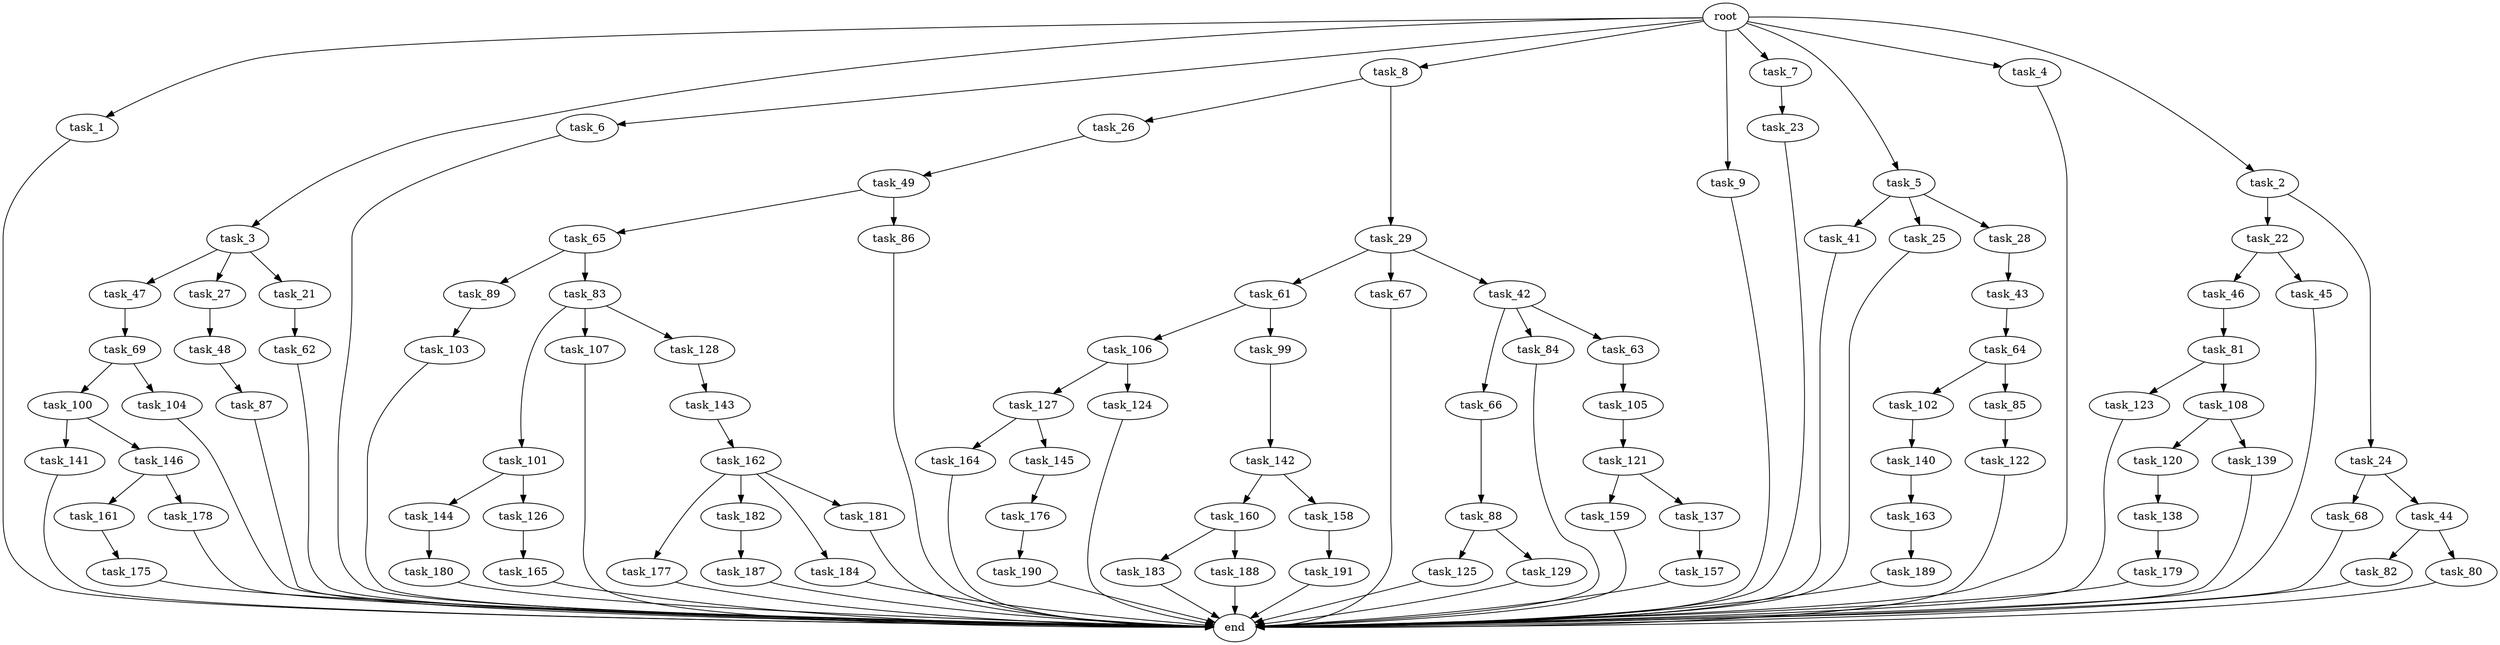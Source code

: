 digraph G {
  task_100 [size="34359738368.000000"];
  task_180 [size="137438953472.000000"];
  task_101 [size="420906795008.000000"];
  task_47 [size="214748364800.000000"];
  task_62 [size="309237645312.000000"];
  task_157 [size="137438953472.000000"];
  task_41 [size="137438953472.000000"];
  task_106 [size="549755813888.000000"];
  task_177 [size="695784701952.000000"];
  task_22 [size="549755813888.000000"];
  task_102 [size="549755813888.000000"];
  task_165 [size="137438953472.000000"];
  task_159 [size="309237645312.000000"];
  task_123 [size="137438953472.000000"];
  task_24 [size="549755813888.000000"];
  end [size="0.000000"];
  task_27 [size="214748364800.000000"];
  task_164 [size="214748364800.000000"];
  task_104 [size="34359738368.000000"];
  task_138 [size="420906795008.000000"];
  task_143 [size="549755813888.000000"];
  task_122 [size="34359738368.000000"];
  task_1 [size="1024.000000"];
  task_66 [size="695784701952.000000"];
  task_61 [size="549755813888.000000"];
  task_3 [size="1024.000000"];
  task_6 [size="1024.000000"];
  task_161 [size="695784701952.000000"];
  task_85 [size="549755813888.000000"];
  task_160 [size="858993459200.000000"];
  task_26 [size="549755813888.000000"];
  task_8 [size="1024.000000"];
  task_141 [size="34359738368.000000"];
  task_25 [size="137438953472.000000"];
  task_145 [size="214748364800.000000"];
  task_46 [size="549755813888.000000"];
  task_183 [size="549755813888.000000"];
  task_188 [size="549755813888.000000"];
  task_162 [size="309237645312.000000"];
  task_146 [size="34359738368.000000"];
  task_9 [size="1024.000000"];
  task_68 [size="549755813888.000000"];
  task_175 [size="34359738368.000000"];
  task_67 [size="549755813888.000000"];
  task_29 [size="549755813888.000000"];
  task_182 [size="695784701952.000000"];
  task_176 [size="858993459200.000000"];
  task_179 [size="549755813888.000000"];
  task_82 [size="309237645312.000000"];
  task_89 [size="549755813888.000000"];
  task_64 [size="77309411328.000000"];
  task_65 [size="549755813888.000000"];
  task_144 [size="34359738368.000000"];
  task_191 [size="34359738368.000000"];
  task_108 [size="137438953472.000000"];
  task_99 [size="549755813888.000000"];
  task_120 [size="214748364800.000000"];
  task_42 [size="549755813888.000000"];
  task_69 [size="858993459200.000000"];
  task_139 [size="214748364800.000000"];
  task_121 [size="309237645312.000000"];
  task_28 [size="137438953472.000000"];
  task_84 [size="695784701952.000000"];
  task_125 [size="695784701952.000000"];
  task_137 [size="309237645312.000000"];
  task_21 [size="214748364800.000000"];
  task_189 [size="77309411328.000000"];
  task_129 [size="695784701952.000000"];
  task_158 [size="858993459200.000000"];
  task_187 [size="309237645312.000000"];
  task_107 [size="420906795008.000000"];
  task_88 [size="549755813888.000000"];
  task_48 [size="34359738368.000000"];
  task_184 [size="695784701952.000000"];
  task_126 [size="34359738368.000000"];
  task_7 [size="1024.000000"];
  task_103 [size="137438953472.000000"];
  task_45 [size="549755813888.000000"];
  task_81 [size="137438953472.000000"];
  task_5 [size="1024.000000"];
  task_128 [size="420906795008.000000"];
  root [size="0.000000"];
  task_49 [size="695784701952.000000"];
  task_127 [size="420906795008.000000"];
  task_124 [size="420906795008.000000"];
  task_23 [size="858993459200.000000"];
  task_44 [size="549755813888.000000"];
  task_163 [size="858993459200.000000"];
  task_142 [size="695784701952.000000"];
  task_181 [size="695784701952.000000"];
  task_87 [size="77309411328.000000"];
  task_178 [size="695784701952.000000"];
  task_105 [size="34359738368.000000"];
  task_140 [size="420906795008.000000"];
  task_4 [size="1024.000000"];
  task_83 [size="549755813888.000000"];
  task_63 [size="695784701952.000000"];
  task_190 [size="214748364800.000000"];
  task_86 [size="549755813888.000000"];
  task_2 [size="1024.000000"];
  task_80 [size="309237645312.000000"];
  task_43 [size="34359738368.000000"];

  task_100 -> task_141 [size="33554432.000000"];
  task_100 -> task_146 [size="33554432.000000"];
  task_180 -> end [size="1.000000"];
  task_101 -> task_126 [size="33554432.000000"];
  task_101 -> task_144 [size="33554432.000000"];
  task_47 -> task_69 [size="838860800.000000"];
  task_62 -> end [size="1.000000"];
  task_157 -> end [size="1.000000"];
  task_41 -> end [size="1.000000"];
  task_106 -> task_127 [size="411041792.000000"];
  task_106 -> task_124 [size="411041792.000000"];
  task_177 -> end [size="1.000000"];
  task_22 -> task_45 [size="536870912.000000"];
  task_22 -> task_46 [size="536870912.000000"];
  task_102 -> task_140 [size="411041792.000000"];
  task_165 -> end [size="1.000000"];
  task_159 -> end [size="1.000000"];
  task_123 -> end [size="1.000000"];
  task_24 -> task_68 [size="536870912.000000"];
  task_24 -> task_44 [size="536870912.000000"];
  task_27 -> task_48 [size="33554432.000000"];
  task_164 -> end [size="1.000000"];
  task_104 -> end [size="1.000000"];
  task_138 -> task_179 [size="536870912.000000"];
  task_143 -> task_162 [size="301989888.000000"];
  task_122 -> end [size="1.000000"];
  task_1 -> end [size="1.000000"];
  task_66 -> task_88 [size="536870912.000000"];
  task_61 -> task_99 [size="536870912.000000"];
  task_61 -> task_106 [size="536870912.000000"];
  task_3 -> task_27 [size="209715200.000000"];
  task_3 -> task_21 [size="209715200.000000"];
  task_3 -> task_47 [size="209715200.000000"];
  task_6 -> end [size="1.000000"];
  task_161 -> task_175 [size="33554432.000000"];
  task_85 -> task_122 [size="33554432.000000"];
  task_160 -> task_183 [size="536870912.000000"];
  task_160 -> task_188 [size="536870912.000000"];
  task_26 -> task_49 [size="679477248.000000"];
  task_8 -> task_26 [size="536870912.000000"];
  task_8 -> task_29 [size="536870912.000000"];
  task_141 -> end [size="1.000000"];
  task_25 -> end [size="1.000000"];
  task_145 -> task_176 [size="838860800.000000"];
  task_46 -> task_81 [size="134217728.000000"];
  task_183 -> end [size="1.000000"];
  task_188 -> end [size="1.000000"];
  task_162 -> task_182 [size="679477248.000000"];
  task_162 -> task_184 [size="679477248.000000"];
  task_162 -> task_177 [size="679477248.000000"];
  task_162 -> task_181 [size="679477248.000000"];
  task_146 -> task_161 [size="679477248.000000"];
  task_146 -> task_178 [size="679477248.000000"];
  task_9 -> end [size="1.000000"];
  task_68 -> end [size="1.000000"];
  task_175 -> end [size="1.000000"];
  task_67 -> end [size="1.000000"];
  task_29 -> task_61 [size="536870912.000000"];
  task_29 -> task_42 [size="536870912.000000"];
  task_29 -> task_67 [size="536870912.000000"];
  task_182 -> task_187 [size="301989888.000000"];
  task_176 -> task_190 [size="209715200.000000"];
  task_179 -> end [size="1.000000"];
  task_82 -> end [size="1.000000"];
  task_89 -> task_103 [size="134217728.000000"];
  task_64 -> task_85 [size="536870912.000000"];
  task_64 -> task_102 [size="536870912.000000"];
  task_65 -> task_83 [size="536870912.000000"];
  task_65 -> task_89 [size="536870912.000000"];
  task_144 -> task_180 [size="134217728.000000"];
  task_191 -> end [size="1.000000"];
  task_108 -> task_139 [size="209715200.000000"];
  task_108 -> task_120 [size="209715200.000000"];
  task_99 -> task_142 [size="679477248.000000"];
  task_120 -> task_138 [size="411041792.000000"];
  task_42 -> task_66 [size="679477248.000000"];
  task_42 -> task_84 [size="679477248.000000"];
  task_42 -> task_63 [size="679477248.000000"];
  task_69 -> task_100 [size="33554432.000000"];
  task_69 -> task_104 [size="33554432.000000"];
  task_139 -> end [size="1.000000"];
  task_121 -> task_137 [size="301989888.000000"];
  task_121 -> task_159 [size="301989888.000000"];
  task_28 -> task_43 [size="33554432.000000"];
  task_84 -> end [size="1.000000"];
  task_125 -> end [size="1.000000"];
  task_137 -> task_157 [size="134217728.000000"];
  task_21 -> task_62 [size="301989888.000000"];
  task_189 -> end [size="1.000000"];
  task_129 -> end [size="1.000000"];
  task_158 -> task_191 [size="33554432.000000"];
  task_187 -> end [size="1.000000"];
  task_107 -> end [size="1.000000"];
  task_88 -> task_129 [size="679477248.000000"];
  task_88 -> task_125 [size="679477248.000000"];
  task_48 -> task_87 [size="75497472.000000"];
  task_184 -> end [size="1.000000"];
  task_126 -> task_165 [size="134217728.000000"];
  task_7 -> task_23 [size="838860800.000000"];
  task_103 -> end [size="1.000000"];
  task_45 -> end [size="1.000000"];
  task_81 -> task_108 [size="134217728.000000"];
  task_81 -> task_123 [size="134217728.000000"];
  task_5 -> task_41 [size="134217728.000000"];
  task_5 -> task_28 [size="134217728.000000"];
  task_5 -> task_25 [size="134217728.000000"];
  task_128 -> task_143 [size="536870912.000000"];
  root -> task_9 [size="1.000000"];
  root -> task_5 [size="1.000000"];
  root -> task_7 [size="1.000000"];
  root -> task_2 [size="1.000000"];
  root -> task_1 [size="1.000000"];
  root -> task_8 [size="1.000000"];
  root -> task_4 [size="1.000000"];
  root -> task_3 [size="1.000000"];
  root -> task_6 [size="1.000000"];
  task_49 -> task_65 [size="536870912.000000"];
  task_49 -> task_86 [size="536870912.000000"];
  task_127 -> task_145 [size="209715200.000000"];
  task_127 -> task_164 [size="209715200.000000"];
  task_124 -> end [size="1.000000"];
  task_23 -> end [size="1.000000"];
  task_44 -> task_82 [size="301989888.000000"];
  task_44 -> task_80 [size="301989888.000000"];
  task_163 -> task_189 [size="75497472.000000"];
  task_142 -> task_158 [size="838860800.000000"];
  task_142 -> task_160 [size="838860800.000000"];
  task_181 -> end [size="1.000000"];
  task_87 -> end [size="1.000000"];
  task_178 -> end [size="1.000000"];
  task_105 -> task_121 [size="301989888.000000"];
  task_140 -> task_163 [size="838860800.000000"];
  task_4 -> end [size="1.000000"];
  task_83 -> task_101 [size="411041792.000000"];
  task_83 -> task_128 [size="411041792.000000"];
  task_83 -> task_107 [size="411041792.000000"];
  task_63 -> task_105 [size="33554432.000000"];
  task_190 -> end [size="1.000000"];
  task_86 -> end [size="1.000000"];
  task_2 -> task_24 [size="536870912.000000"];
  task_2 -> task_22 [size="536870912.000000"];
  task_80 -> end [size="1.000000"];
  task_43 -> task_64 [size="75497472.000000"];
}
